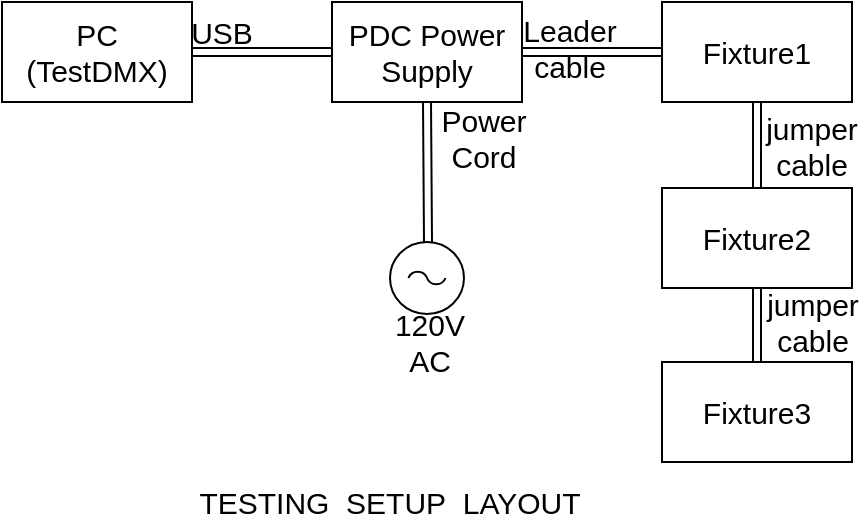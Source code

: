<mxfile version="10.4.5" type="github"><diagram id="AZICy73oLkGwkWHhf8g2" name="Page-1"><mxGraphModel dx="841" dy="437" grid="1" gridSize="10" guides="1" tooltips="1" connect="1" arrows="1" fold="1" page="1" pageScale="1" pageWidth="850" pageHeight="1100" math="0" shadow="0"><root><mxCell id="0"/><mxCell id="1" parent="0"/><mxCell id="ig6rdbBpl6lKtROvltvn-1" value="PDC Power Supply" style="rounded=0;whiteSpace=wrap;html=1;fillColor=#ffffff;strokeColor=#000000;fontSize=15;" vertex="1" parent="1"><mxGeometry x="385" y="250" width="95" height="50" as="geometry"/></mxCell><mxCell id="ig6rdbBpl6lKtROvltvn-2" value="PC&lt;br&gt;(TestDMX)&lt;br&gt;" style="rounded=0;whiteSpace=wrap;html=1;fillColor=#ffffff;strokeColor=#000000;fontSize=15;" vertex="1" parent="1"><mxGeometry x="220" y="250" width="95" height="50" as="geometry"/></mxCell><mxCell id="ig6rdbBpl6lKtROvltvn-3" value="" style="shape=link;html=1;fontSize=15;entryX=0;entryY=0.5;entryDx=0;entryDy=0;exitX=1;exitY=0.5;exitDx=0;exitDy=0;" edge="1" parent="1" source="ig6rdbBpl6lKtROvltvn-2" target="ig6rdbBpl6lKtROvltvn-1"><mxGeometry width="50" height="50" relative="1" as="geometry"><mxPoint x="220" y="370" as="sourcePoint"/><mxPoint x="270" y="320" as="targetPoint"/></mxGeometry></mxCell><mxCell id="ig6rdbBpl6lKtROvltvn-4" value="Fixture1" style="rounded=0;whiteSpace=wrap;html=1;fillColor=#ffffff;strokeColor=#000000;fontSize=15;" vertex="1" parent="1"><mxGeometry x="550" y="250" width="95" height="50" as="geometry"/></mxCell><mxCell id="ig6rdbBpl6lKtROvltvn-5" value="Fixture2" style="rounded=0;whiteSpace=wrap;html=1;fillColor=#ffffff;strokeColor=#000000;fontSize=15;" vertex="1" parent="1"><mxGeometry x="550" y="343" width="95" height="50" as="geometry"/></mxCell><mxCell id="ig6rdbBpl6lKtROvltvn-6" value="Fixture3" style="rounded=0;whiteSpace=wrap;html=1;fillColor=#ffffff;strokeColor=#000000;fontSize=15;" vertex="1" parent="1"><mxGeometry x="550" y="430" width="95" height="50" as="geometry"/></mxCell><mxCell id="ig6rdbBpl6lKtROvltvn-7" value="" style="shape=link;html=1;fontSize=15;entryX=1;entryY=0.5;entryDx=0;entryDy=0;exitX=0;exitY=0.5;exitDx=0;exitDy=0;" edge="1" parent="1" source="ig6rdbBpl6lKtROvltvn-4" target="ig6rdbBpl6lKtROvltvn-1"><mxGeometry width="50" height="50" relative="1" as="geometry"><mxPoint x="324.862" y="284.724" as="sourcePoint"/><mxPoint x="395.207" y="284.724" as="targetPoint"/></mxGeometry></mxCell><mxCell id="ig6rdbBpl6lKtROvltvn-8" value="" style="shape=link;html=1;fontSize=15;entryX=0.5;entryY=1;entryDx=0;entryDy=0;exitX=0.5;exitY=0;exitDx=0;exitDy=0;" edge="1" parent="1" source="ig6rdbBpl6lKtROvltvn-5" target="ig6rdbBpl6lKtROvltvn-4"><mxGeometry width="50" height="50" relative="1" as="geometry"><mxPoint x="560.034" y="284.724" as="sourcePoint"/><mxPoint x="489.69" y="284.724" as="targetPoint"/></mxGeometry></mxCell><mxCell id="ig6rdbBpl6lKtROvltvn-9" value="" style="shape=link;html=1;fontSize=15;entryX=0.5;entryY=0;entryDx=0;entryDy=0;exitX=0.5;exitY=1;exitDx=0;exitDy=0;" edge="1" parent="1" source="ig6rdbBpl6lKtROvltvn-5" target="ig6rdbBpl6lKtROvltvn-6"><mxGeometry width="50" height="50" relative="1" as="geometry"><mxPoint x="607.621" y="335.069" as="sourcePoint"/><mxPoint x="607.621" y="310.241" as="targetPoint"/></mxGeometry></mxCell><mxCell id="ig6rdbBpl6lKtROvltvn-10" value="USB" style="text;html=1;strokeColor=none;fillColor=none;align=center;verticalAlign=middle;whiteSpace=wrap;rounded=0;fontSize=15;" vertex="1" parent="1"><mxGeometry x="310" y="255" width="40" height="20" as="geometry"/></mxCell><mxCell id="ig6rdbBpl6lKtROvltvn-11" value="Leader cable" style="text;html=1;strokeColor=none;fillColor=none;align=center;verticalAlign=middle;whiteSpace=wrap;rounded=0;fontSize=15;" vertex="1" parent="1"><mxGeometry x="490" y="260" width="28" height="26" as="geometry"/></mxCell><mxCell id="ig6rdbBpl6lKtROvltvn-12" value="jumper cable" style="text;html=1;strokeColor=none;fillColor=none;align=center;verticalAlign=middle;whiteSpace=wrap;rounded=0;fontSize=15;" vertex="1" parent="1"><mxGeometry x="600" y="308" width="50" height="27" as="geometry"/></mxCell><mxCell id="ig6rdbBpl6lKtROvltvn-13" value="jumper cable" style="text;html=1;strokeColor=none;fillColor=none;align=center;verticalAlign=middle;whiteSpace=wrap;rounded=0;fontSize=15;" vertex="1" parent="1"><mxGeometry x="611" y="395" width="29" height="29" as="geometry"/></mxCell><mxCell id="ig6rdbBpl6lKtROvltvn-14" value="" style="shape=link;html=1;fontSize=15;entryX=0.5;entryY=1;entryDx=0;entryDy=0;" edge="1" parent="1" target="ig6rdbBpl6lKtROvltvn-1"><mxGeometry width="50" height="50" relative="1" as="geometry"><mxPoint x="433" y="370" as="sourcePoint"/><mxPoint x="270" y="480" as="targetPoint"/></mxGeometry></mxCell><mxCell id="ig6rdbBpl6lKtROvltvn-15" value="" style="verticalLabelPosition=bottom;shadow=0;dashed=0;align=center;fillColor=#ffffff;html=1;verticalAlign=top;strokeWidth=1;shape=mxgraph.electrical.signal_sources.ac_source;fontSize=15;" vertex="1" parent="1"><mxGeometry x="414" y="370" width="37" height="36" as="geometry"/></mxCell><mxCell id="ig6rdbBpl6lKtROvltvn-16" value="Power Cord&lt;br&gt;&lt;br&gt;" style="text;html=1;strokeColor=none;fillColor=none;align=center;verticalAlign=middle;whiteSpace=wrap;rounded=0;fontSize=15;rotation=0;" vertex="1" parent="1"><mxGeometry x="460" y="310" width="1" height="33" as="geometry"/></mxCell><mxCell id="ig6rdbBpl6lKtROvltvn-21" value="120V AC" style="text;html=1;strokeColor=none;fillColor=none;align=center;verticalAlign=middle;whiteSpace=wrap;rounded=0;fontSize=15;" vertex="1" parent="1"><mxGeometry x="414" y="410" width="40" height="20" as="geometry"/></mxCell><mxCell id="ig6rdbBpl6lKtROvltvn-22" value="TESTING&amp;nbsp; SETUP&amp;nbsp; LAYOUT" style="text;html=1;strokeColor=none;fillColor=none;align=center;verticalAlign=middle;whiteSpace=wrap;rounded=0;fontSize=15;" vertex="1" parent="1"><mxGeometry x="259" y="490" width="310" height="20" as="geometry"/></mxCell></root></mxGraphModel></diagram></mxfile>